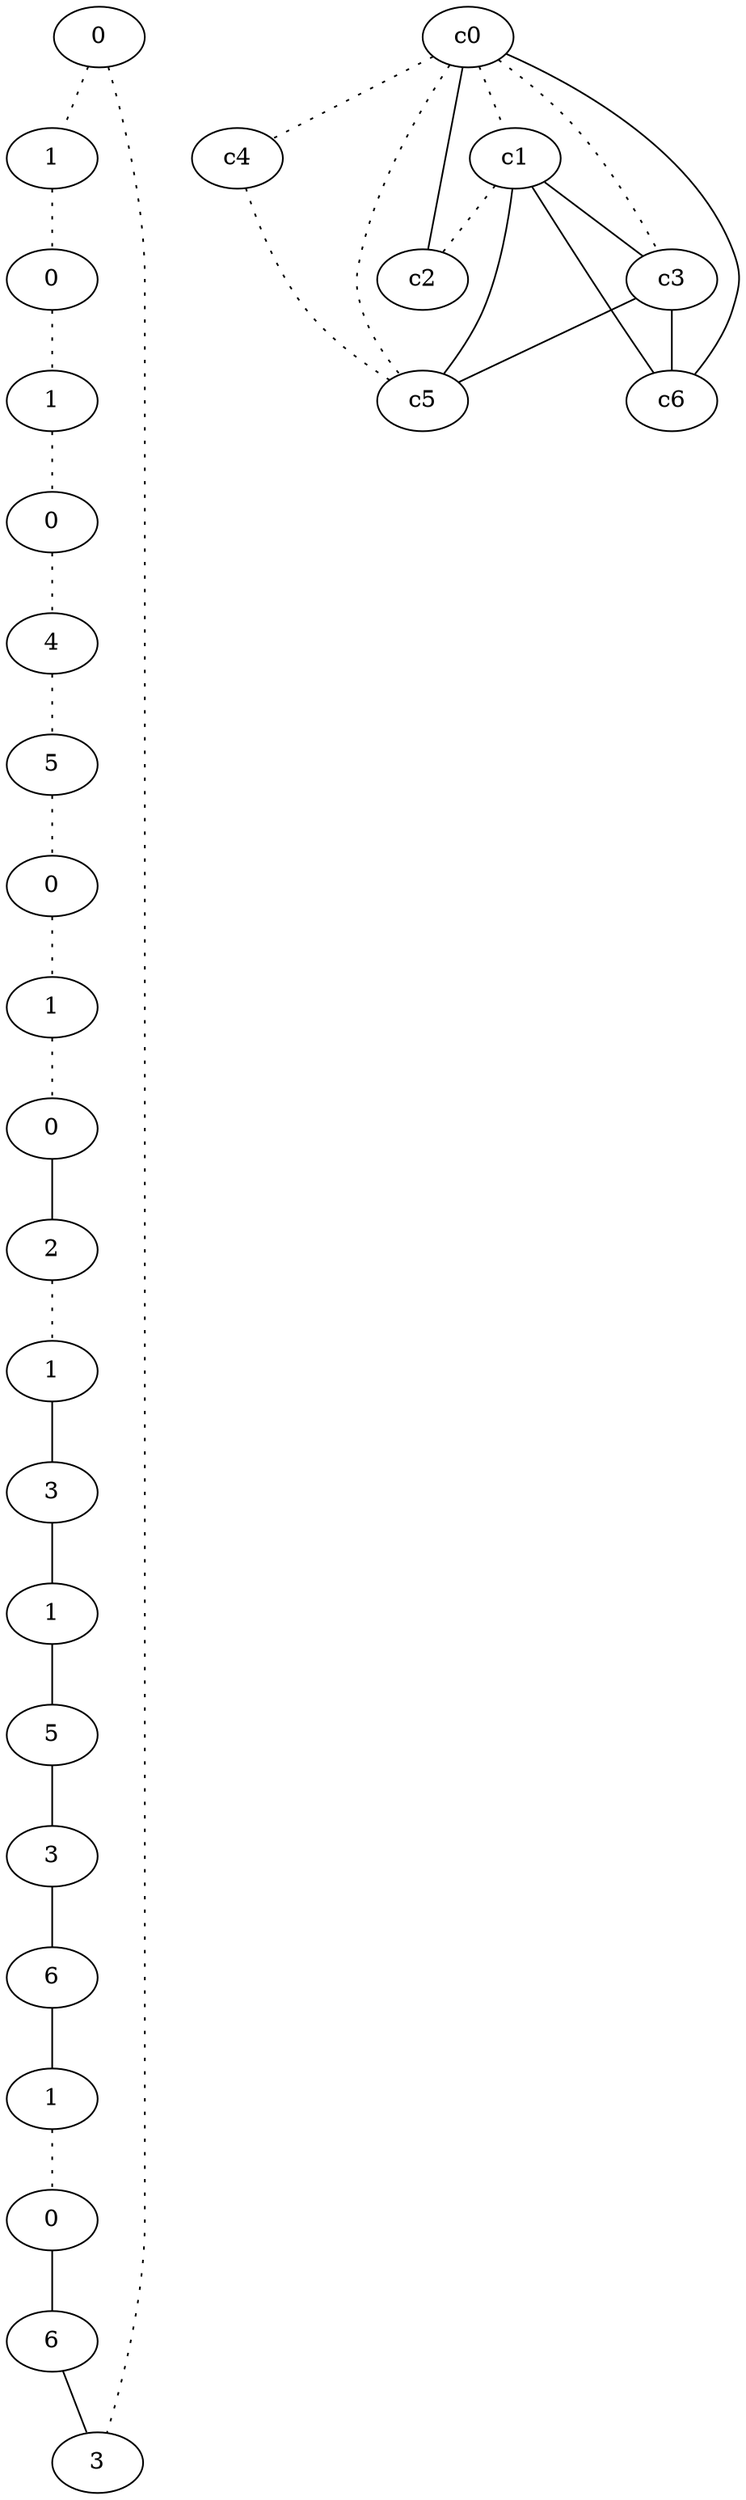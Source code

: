 graph {
a0[label=0];
a1[label=1];
a2[label=0];
a3[label=1];
a4[label=0];
a5[label=4];
a6[label=5];
a7[label=0];
a8[label=1];
a9[label=0];
a10[label=2];
a11[label=1];
a12[label=3];
a13[label=1];
a14[label=5];
a15[label=3];
a16[label=6];
a17[label=1];
a18[label=0];
a19[label=6];
a20[label=3];
a0 -- a1 [style=dotted];
a0 -- a20 [style=dotted];
a1 -- a2 [style=dotted];
a2 -- a3 [style=dotted];
a3 -- a4 [style=dotted];
a4 -- a5 [style=dotted];
a5 -- a6 [style=dotted];
a6 -- a7 [style=dotted];
a7 -- a8 [style=dotted];
a8 -- a9 [style=dotted];
a9 -- a10;
a10 -- a11 [style=dotted];
a11 -- a12;
a12 -- a13;
a13 -- a14;
a14 -- a15;
a15 -- a16;
a16 -- a17;
a17 -- a18 [style=dotted];
a18 -- a19;
a19 -- a20;
c0 -- c1 [style=dotted];
c0 -- c2;
c0 -- c3 [style=dotted];
c0 -- c4 [style=dotted];
c0 -- c5 [style=dotted];
c0 -- c6;
c1 -- c2 [style=dotted];
c1 -- c3;
c1 -- c5;
c1 -- c6;
c3 -- c5;
c3 -- c6;
c4 -- c5 [style=dotted];
}

